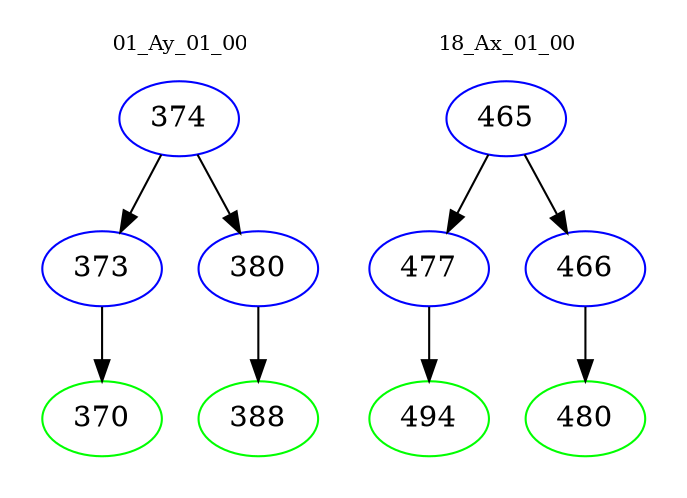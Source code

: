 digraph{
subgraph cluster_0 {
color = white
label = "01_Ay_01_00";
fontsize=10;
T0_374 [label="374", color="blue"]
T0_374 -> T0_373 [color="black"]
T0_373 [label="373", color="blue"]
T0_373 -> T0_370 [color="black"]
T0_370 [label="370", color="green"]
T0_374 -> T0_380 [color="black"]
T0_380 [label="380", color="blue"]
T0_380 -> T0_388 [color="black"]
T0_388 [label="388", color="green"]
}
subgraph cluster_1 {
color = white
label = "18_Ax_01_00";
fontsize=10;
T1_465 [label="465", color="blue"]
T1_465 -> T1_477 [color="black"]
T1_477 [label="477", color="blue"]
T1_477 -> T1_494 [color="black"]
T1_494 [label="494", color="green"]
T1_465 -> T1_466 [color="black"]
T1_466 [label="466", color="blue"]
T1_466 -> T1_480 [color="black"]
T1_480 [label="480", color="green"]
}
}
